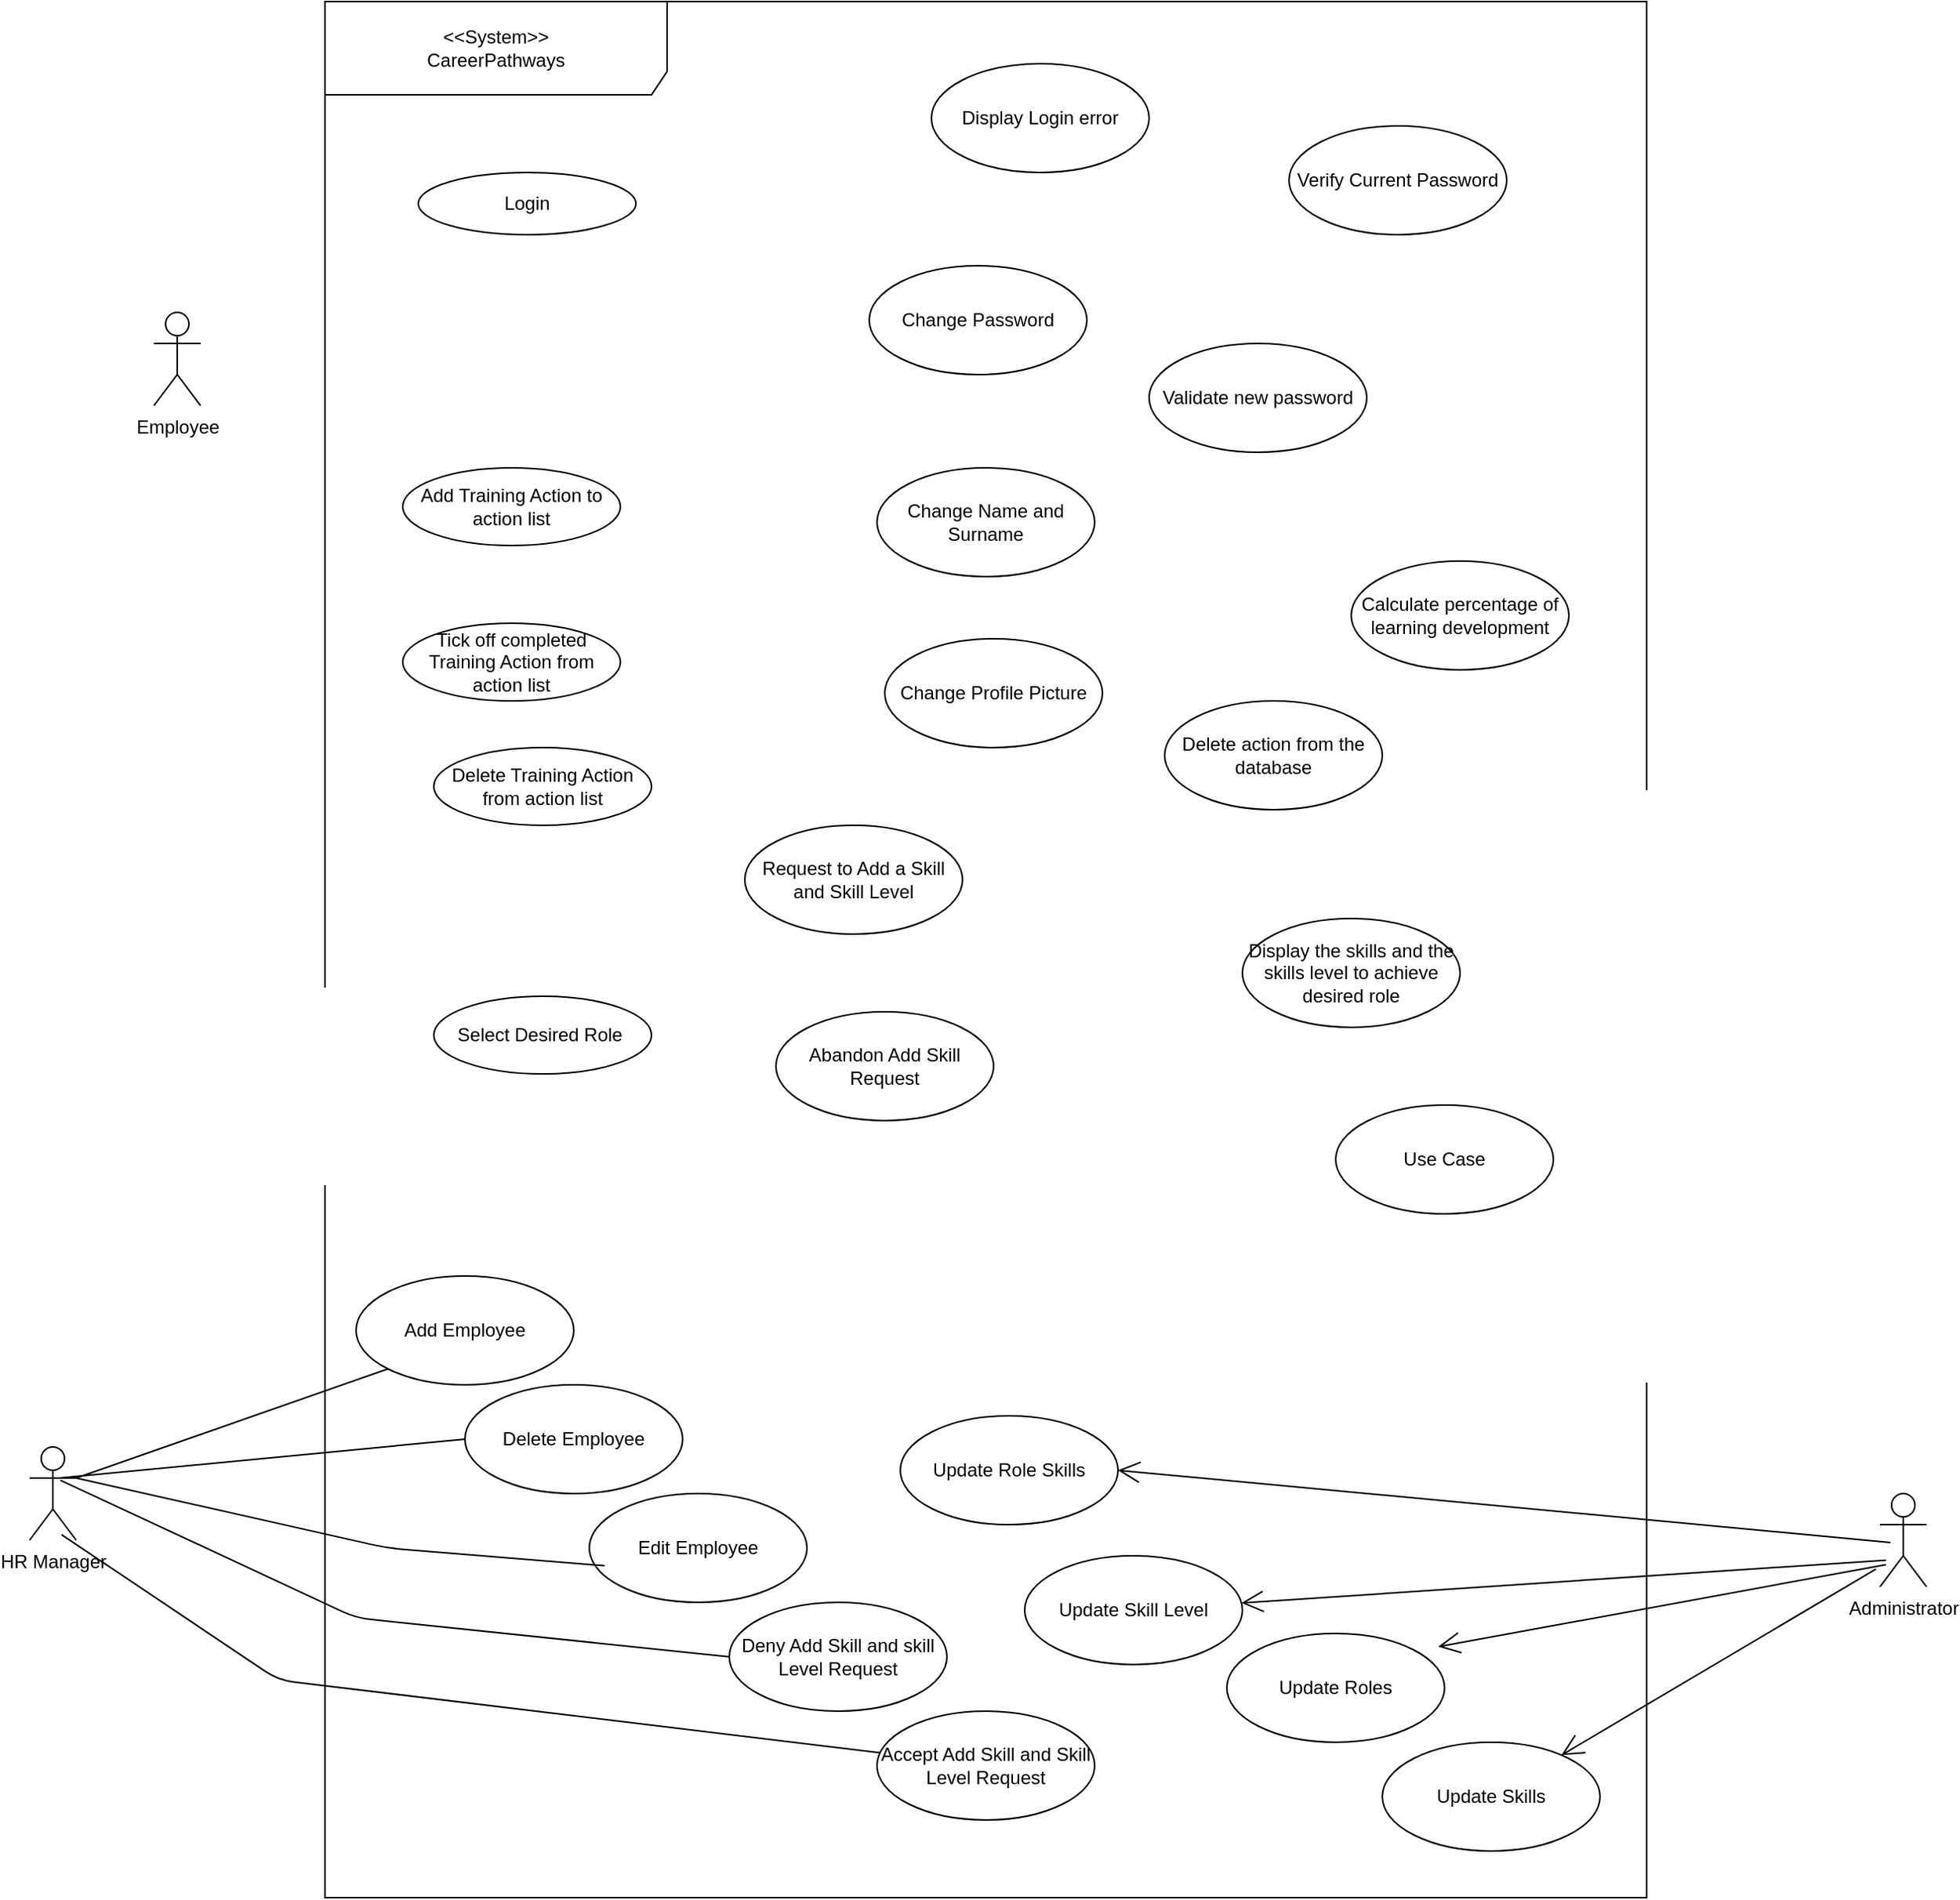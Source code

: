 <mxfile version="13.8.8" type="github">
  <diagram id="giAabpwPuGFfijqy-w_J" name="Page-1">
    <mxGraphModel dx="3579" dy="870" grid="1" gridSize="10" guides="1" tooltips="1" connect="1" arrows="1" fold="1" page="1" pageScale="1" pageWidth="2336" pageHeight="1654" math="0" shadow="0">
      <root>
        <mxCell id="0" />
        <mxCell id="1" parent="0" />
        <mxCell id="yPrp7qd_ZaBmRegbb4Uq-1" value="&amp;lt;&amp;lt;System&amp;gt;&amp;gt;&lt;br&gt;CareerPathways" style="shape=umlFrame;whiteSpace=wrap;html=1;width=220;height=60;" vertex="1" parent="1">
          <mxGeometry x="200" width="850" height="1220" as="geometry" />
        </mxCell>
        <mxCell id="yPrp7qd_ZaBmRegbb4Uq-2" value="Employee" style="shape=umlActor;verticalLabelPosition=bottom;verticalAlign=top;html=1;" vertex="1" parent="1">
          <mxGeometry x="90" y="200" width="30" height="60" as="geometry" />
        </mxCell>
        <mxCell id="yPrp7qd_ZaBmRegbb4Uq-24" value="HR Manager" style="shape=umlActor;verticalLabelPosition=bottom;verticalAlign=top;html=1;" vertex="1" parent="1">
          <mxGeometry x="10" y="930" width="30" height="60" as="geometry" />
        </mxCell>
        <mxCell id="yPrp7qd_ZaBmRegbb4Uq-25" value="Administrator" style="shape=umlActor;verticalLabelPosition=bottom;verticalAlign=top;html=1;" vertex="1" parent="1">
          <mxGeometry x="1200" y="960" width="30" height="60" as="geometry" />
        </mxCell>
        <mxCell id="yPrp7qd_ZaBmRegbb4Uq-27" value="Login" style="ellipse;whiteSpace=wrap;html=1;" vertex="1" parent="1">
          <mxGeometry x="260" y="110" width="140" height="40" as="geometry" />
        </mxCell>
        <mxCell id="yPrp7qd_ZaBmRegbb4Uq-29" value="Add Training Action to action list" style="ellipse;whiteSpace=wrap;html=1;" vertex="1" parent="1">
          <mxGeometry x="250" y="300" width="140" height="50" as="geometry" />
        </mxCell>
        <mxCell id="yPrp7qd_ZaBmRegbb4Uq-31" value="Tick off completed Training Action from action list" style="ellipse;whiteSpace=wrap;html=1;" vertex="1" parent="1">
          <mxGeometry x="250" y="400" width="140" height="50" as="geometry" />
        </mxCell>
        <mxCell id="yPrp7qd_ZaBmRegbb4Uq-32" value="Delete Training Action from action list" style="ellipse;whiteSpace=wrap;html=1;" vertex="1" parent="1">
          <mxGeometry x="270" y="480" width="140" height="50" as="geometry" />
        </mxCell>
        <mxCell id="yPrp7qd_ZaBmRegbb4Uq-35" value="Select Desired Role&amp;nbsp;" style="ellipse;whiteSpace=wrap;html=1;" vertex="1" parent="1">
          <mxGeometry x="270" y="640" width="140" height="50" as="geometry" />
        </mxCell>
        <mxCell id="yPrp7qd_ZaBmRegbb4Uq-36" value="Display the skills and the skills level to achieve desired role" style="ellipse;whiteSpace=wrap;html=1;" vertex="1" parent="1">
          <mxGeometry x="790" y="590" width="140" height="70" as="geometry" />
        </mxCell>
        <mxCell id="yPrp7qd_ZaBmRegbb4Uq-38" value="Delete action from the database" style="ellipse;whiteSpace=wrap;html=1;" vertex="1" parent="1">
          <mxGeometry x="740" y="450" width="140" height="70" as="geometry" />
        </mxCell>
        <mxCell id="yPrp7qd_ZaBmRegbb4Uq-39" value="Change Password" style="ellipse;whiteSpace=wrap;html=1;" vertex="1" parent="1">
          <mxGeometry x="550" y="170" width="140" height="70" as="geometry" />
        </mxCell>
        <mxCell id="yPrp7qd_ZaBmRegbb4Uq-40" value="Verify Current Password" style="ellipse;whiteSpace=wrap;html=1;" vertex="1" parent="1">
          <mxGeometry x="820" y="80" width="140" height="70" as="geometry" />
        </mxCell>
        <mxCell id="yPrp7qd_ZaBmRegbb4Uq-41" value="Display Login error" style="ellipse;whiteSpace=wrap;html=1;" vertex="1" parent="1">
          <mxGeometry x="590" y="40" width="140" height="70" as="geometry" />
        </mxCell>
        <mxCell id="yPrp7qd_ZaBmRegbb4Uq-42" value="Change Name and Surname" style="ellipse;whiteSpace=wrap;html=1;" vertex="1" parent="1">
          <mxGeometry x="555" y="300" width="140" height="70" as="geometry" />
        </mxCell>
        <mxCell id="yPrp7qd_ZaBmRegbb4Uq-43" value="Change Profile Picture" style="ellipse;whiteSpace=wrap;html=1;" vertex="1" parent="1">
          <mxGeometry x="560" y="410" width="140" height="70" as="geometry" />
        </mxCell>
        <mxCell id="yPrp7qd_ZaBmRegbb4Uq-44" value="Calculate percentage of learning development" style="ellipse;whiteSpace=wrap;html=1;" vertex="1" parent="1">
          <mxGeometry x="860" y="360" width="140" height="70" as="geometry" />
        </mxCell>
        <mxCell id="yPrp7qd_ZaBmRegbb4Uq-45" value="Request to Add a Skill and Skill Level" style="ellipse;whiteSpace=wrap;html=1;" vertex="1" parent="1">
          <mxGeometry x="470" y="530" width="140" height="70" as="geometry" />
        </mxCell>
        <mxCell id="yPrp7qd_ZaBmRegbb4Uq-46" value="Abandon Add Skill Request" style="ellipse;whiteSpace=wrap;html=1;" vertex="1" parent="1">
          <mxGeometry x="490" y="650" width="140" height="70" as="geometry" />
        </mxCell>
        <mxCell id="yPrp7qd_ZaBmRegbb4Uq-47" value="Add Employee" style="ellipse;whiteSpace=wrap;html=1;" vertex="1" parent="1">
          <mxGeometry x="220" y="820" width="140" height="70" as="geometry" />
        </mxCell>
        <mxCell id="yPrp7qd_ZaBmRegbb4Uq-48" value="Delete Employee" style="ellipse;whiteSpace=wrap;html=1;" vertex="1" parent="1">
          <mxGeometry x="290" y="890" width="140" height="70" as="geometry" />
        </mxCell>
        <mxCell id="yPrp7qd_ZaBmRegbb4Uq-49" value="Edit Employee" style="ellipse;whiteSpace=wrap;html=1;" vertex="1" parent="1">
          <mxGeometry x="370" y="960" width="140" height="70" as="geometry" />
        </mxCell>
        <mxCell id="yPrp7qd_ZaBmRegbb4Uq-50" value="Accept Add Skill and Skill Level Request" style="ellipse;whiteSpace=wrap;html=1;" vertex="1" parent="1">
          <mxGeometry x="555" y="1100" width="140" height="70" as="geometry" />
        </mxCell>
        <mxCell id="yPrp7qd_ZaBmRegbb4Uq-52" value="Deny Add Skill and skill Level Request" style="ellipse;whiteSpace=wrap;html=1;" vertex="1" parent="1">
          <mxGeometry x="460" y="1030" width="140" height="70" as="geometry" />
        </mxCell>
        <mxCell id="yPrp7qd_ZaBmRegbb4Uq-56" value="Validate new password" style="ellipse;whiteSpace=wrap;html=1;" vertex="1" parent="1">
          <mxGeometry x="730" y="220" width="140" height="70" as="geometry" />
        </mxCell>
        <mxCell id="yPrp7qd_ZaBmRegbb4Uq-65" value="" style="endArrow=none;endFill=0;endSize=12;html=1;exitX=0.686;exitY=0.94;exitDx=0;exitDy=0;exitPerimeter=0;" edge="1" parent="1" source="yPrp7qd_ZaBmRegbb4Uq-24" target="yPrp7qd_ZaBmRegbb4Uq-50">
          <mxGeometry width="160" relative="1" as="geometry">
            <mxPoint x="73" y="870" as="sourcePoint" />
            <mxPoint x="230" y="820" as="targetPoint" />
            <Array as="points">
              <mxPoint x="170" y="1080" />
            </Array>
          </mxGeometry>
        </mxCell>
        <mxCell id="yPrp7qd_ZaBmRegbb4Uq-66" value="" style="endArrow=none;endFill=0;endSize=12;html=1;entryX=0;entryY=0.5;entryDx=0;entryDy=0;exitX=0.662;exitY=0.357;exitDx=0;exitDy=0;exitPerimeter=0;" edge="1" parent="1" source="yPrp7qd_ZaBmRegbb4Uq-24" target="yPrp7qd_ZaBmRegbb4Uq-52">
          <mxGeometry width="160" relative="1" as="geometry">
            <mxPoint x="80" y="820" as="sourcePoint" />
            <mxPoint x="580" y="980" as="targetPoint" />
            <Array as="points">
              <mxPoint x="220" y="1040" />
            </Array>
          </mxGeometry>
        </mxCell>
        <mxCell id="yPrp7qd_ZaBmRegbb4Uq-67" value="" style="endArrow=none;endFill=0;endSize=12;html=1;exitX=1;exitY=0.333;exitDx=0;exitDy=0;exitPerimeter=0;entryX=0.07;entryY=0.663;entryDx=0;entryDy=0;entryPerimeter=0;" edge="1" parent="1" source="yPrp7qd_ZaBmRegbb4Uq-24" target="yPrp7qd_ZaBmRegbb4Uq-49">
          <mxGeometry width="160" relative="1" as="geometry">
            <mxPoint x="180" y="920" as="sourcePoint" />
            <mxPoint x="340" y="920" as="targetPoint" />
            <Array as="points">
              <mxPoint x="240" y="995" />
            </Array>
          </mxGeometry>
        </mxCell>
        <mxCell id="yPrp7qd_ZaBmRegbb4Uq-69" value="" style="endArrow=none;endFill=0;endSize=12;html=1;exitX=0.629;exitY=0.333;exitDx=0;exitDy=0;exitPerimeter=0;entryX=0;entryY=0.5;entryDx=0;entryDy=0;" edge="1" parent="1" source="yPrp7qd_ZaBmRegbb4Uq-24" target="yPrp7qd_ZaBmRegbb4Uq-48">
          <mxGeometry width="160" relative="1" as="geometry">
            <mxPoint x="70" y="940" as="sourcePoint" />
            <mxPoint x="230" y="940" as="targetPoint" />
          </mxGeometry>
        </mxCell>
        <mxCell id="yPrp7qd_ZaBmRegbb4Uq-70" value="" style="endArrow=none;endFill=0;endSize=12;html=1;exitX=1;exitY=0.333;exitDx=0;exitDy=0;exitPerimeter=0;entryX=0;entryY=1;entryDx=0;entryDy=0;" edge="1" parent="1" source="yPrp7qd_ZaBmRegbb4Uq-24" target="yPrp7qd_ZaBmRegbb4Uq-47">
          <mxGeometry width="160" relative="1" as="geometry">
            <mxPoint x="60" y="900" as="sourcePoint" />
            <mxPoint x="220" y="900" as="targetPoint" />
          </mxGeometry>
        </mxCell>
        <mxCell id="yPrp7qd_ZaBmRegbb4Uq-71" value="Update Roles" style="ellipse;whiteSpace=wrap;html=1;" vertex="1" parent="1">
          <mxGeometry x="780" y="1050" width="140" height="70" as="geometry" />
        </mxCell>
        <mxCell id="yPrp7qd_ZaBmRegbb4Uq-72" value="Update Skills" style="ellipse;whiteSpace=wrap;html=1;" vertex="1" parent="1">
          <mxGeometry x="880" y="1120" width="140" height="70" as="geometry" />
        </mxCell>
        <mxCell id="yPrp7qd_ZaBmRegbb4Uq-73" value="Update Skill Level" style="ellipse;whiteSpace=wrap;html=1;" vertex="1" parent="1">
          <mxGeometry x="650" y="1000" width="140" height="70" as="geometry" />
        </mxCell>
        <mxCell id="yPrp7qd_ZaBmRegbb4Uq-74" value="Use Case" style="ellipse;whiteSpace=wrap;html=1;" vertex="1" parent="1">
          <mxGeometry x="850" y="710" width="140" height="70" as="geometry" />
        </mxCell>
        <mxCell id="yPrp7qd_ZaBmRegbb4Uq-75" value="Update Role Skills" style="ellipse;whiteSpace=wrap;html=1;" vertex="1" parent="1">
          <mxGeometry x="570" y="910" width="140" height="70" as="geometry" />
        </mxCell>
        <mxCell id="yPrp7qd_ZaBmRegbb4Uq-76" value="" style="endArrow=open;endFill=1;endSize=12;html=1;exitX=-0.086;exitY=0.81;exitDx=0;exitDy=0;exitPerimeter=0;" edge="1" parent="1" source="yPrp7qd_ZaBmRegbb4Uq-25" target="yPrp7qd_ZaBmRegbb4Uq-72">
          <mxGeometry width="160" relative="1" as="geometry">
            <mxPoint x="740" y="1050" as="sourcePoint" />
            <mxPoint x="900" y="1050" as="targetPoint" />
          </mxGeometry>
        </mxCell>
        <mxCell id="yPrp7qd_ZaBmRegbb4Uq-77" value="" style="endArrow=open;endFill=1;endSize=12;html=1;exitX=0.129;exitY=0.762;exitDx=0;exitDy=0;exitPerimeter=0;entryX=0.971;entryY=0.122;entryDx=0;entryDy=0;entryPerimeter=0;" edge="1" parent="1" source="yPrp7qd_ZaBmRegbb4Uq-25" target="yPrp7qd_ZaBmRegbb4Uq-71">
          <mxGeometry width="160" relative="1" as="geometry">
            <mxPoint x="740" y="1050" as="sourcePoint" />
            <mxPoint x="900" y="1050" as="targetPoint" />
          </mxGeometry>
        </mxCell>
        <mxCell id="yPrp7qd_ZaBmRegbb4Uq-78" value="" style="endArrow=open;endFill=1;endSize=12;html=1;exitX=0.129;exitY=0.714;exitDx=0;exitDy=0;exitPerimeter=0;" edge="1" parent="1" source="yPrp7qd_ZaBmRegbb4Uq-25" target="yPrp7qd_ZaBmRegbb4Uq-73">
          <mxGeometry width="160" relative="1" as="geometry">
            <mxPoint x="1200" y="1010" as="sourcePoint" />
            <mxPoint x="900" y="1050" as="targetPoint" />
          </mxGeometry>
        </mxCell>
        <mxCell id="yPrp7qd_ZaBmRegbb4Uq-79" value="" style="endArrow=open;endFill=1;endSize=12;html=1;exitX=0.224;exitY=0.524;exitDx=0;exitDy=0;exitPerimeter=0;entryX=1;entryY=0.5;entryDx=0;entryDy=0;" edge="1" parent="1" source="yPrp7qd_ZaBmRegbb4Uq-25" target="yPrp7qd_ZaBmRegbb4Uq-75">
          <mxGeometry width="160" relative="1" as="geometry">
            <mxPoint x="740" y="1050" as="sourcePoint" />
            <mxPoint x="900" y="1050" as="targetPoint" />
          </mxGeometry>
        </mxCell>
      </root>
    </mxGraphModel>
  </diagram>
</mxfile>
